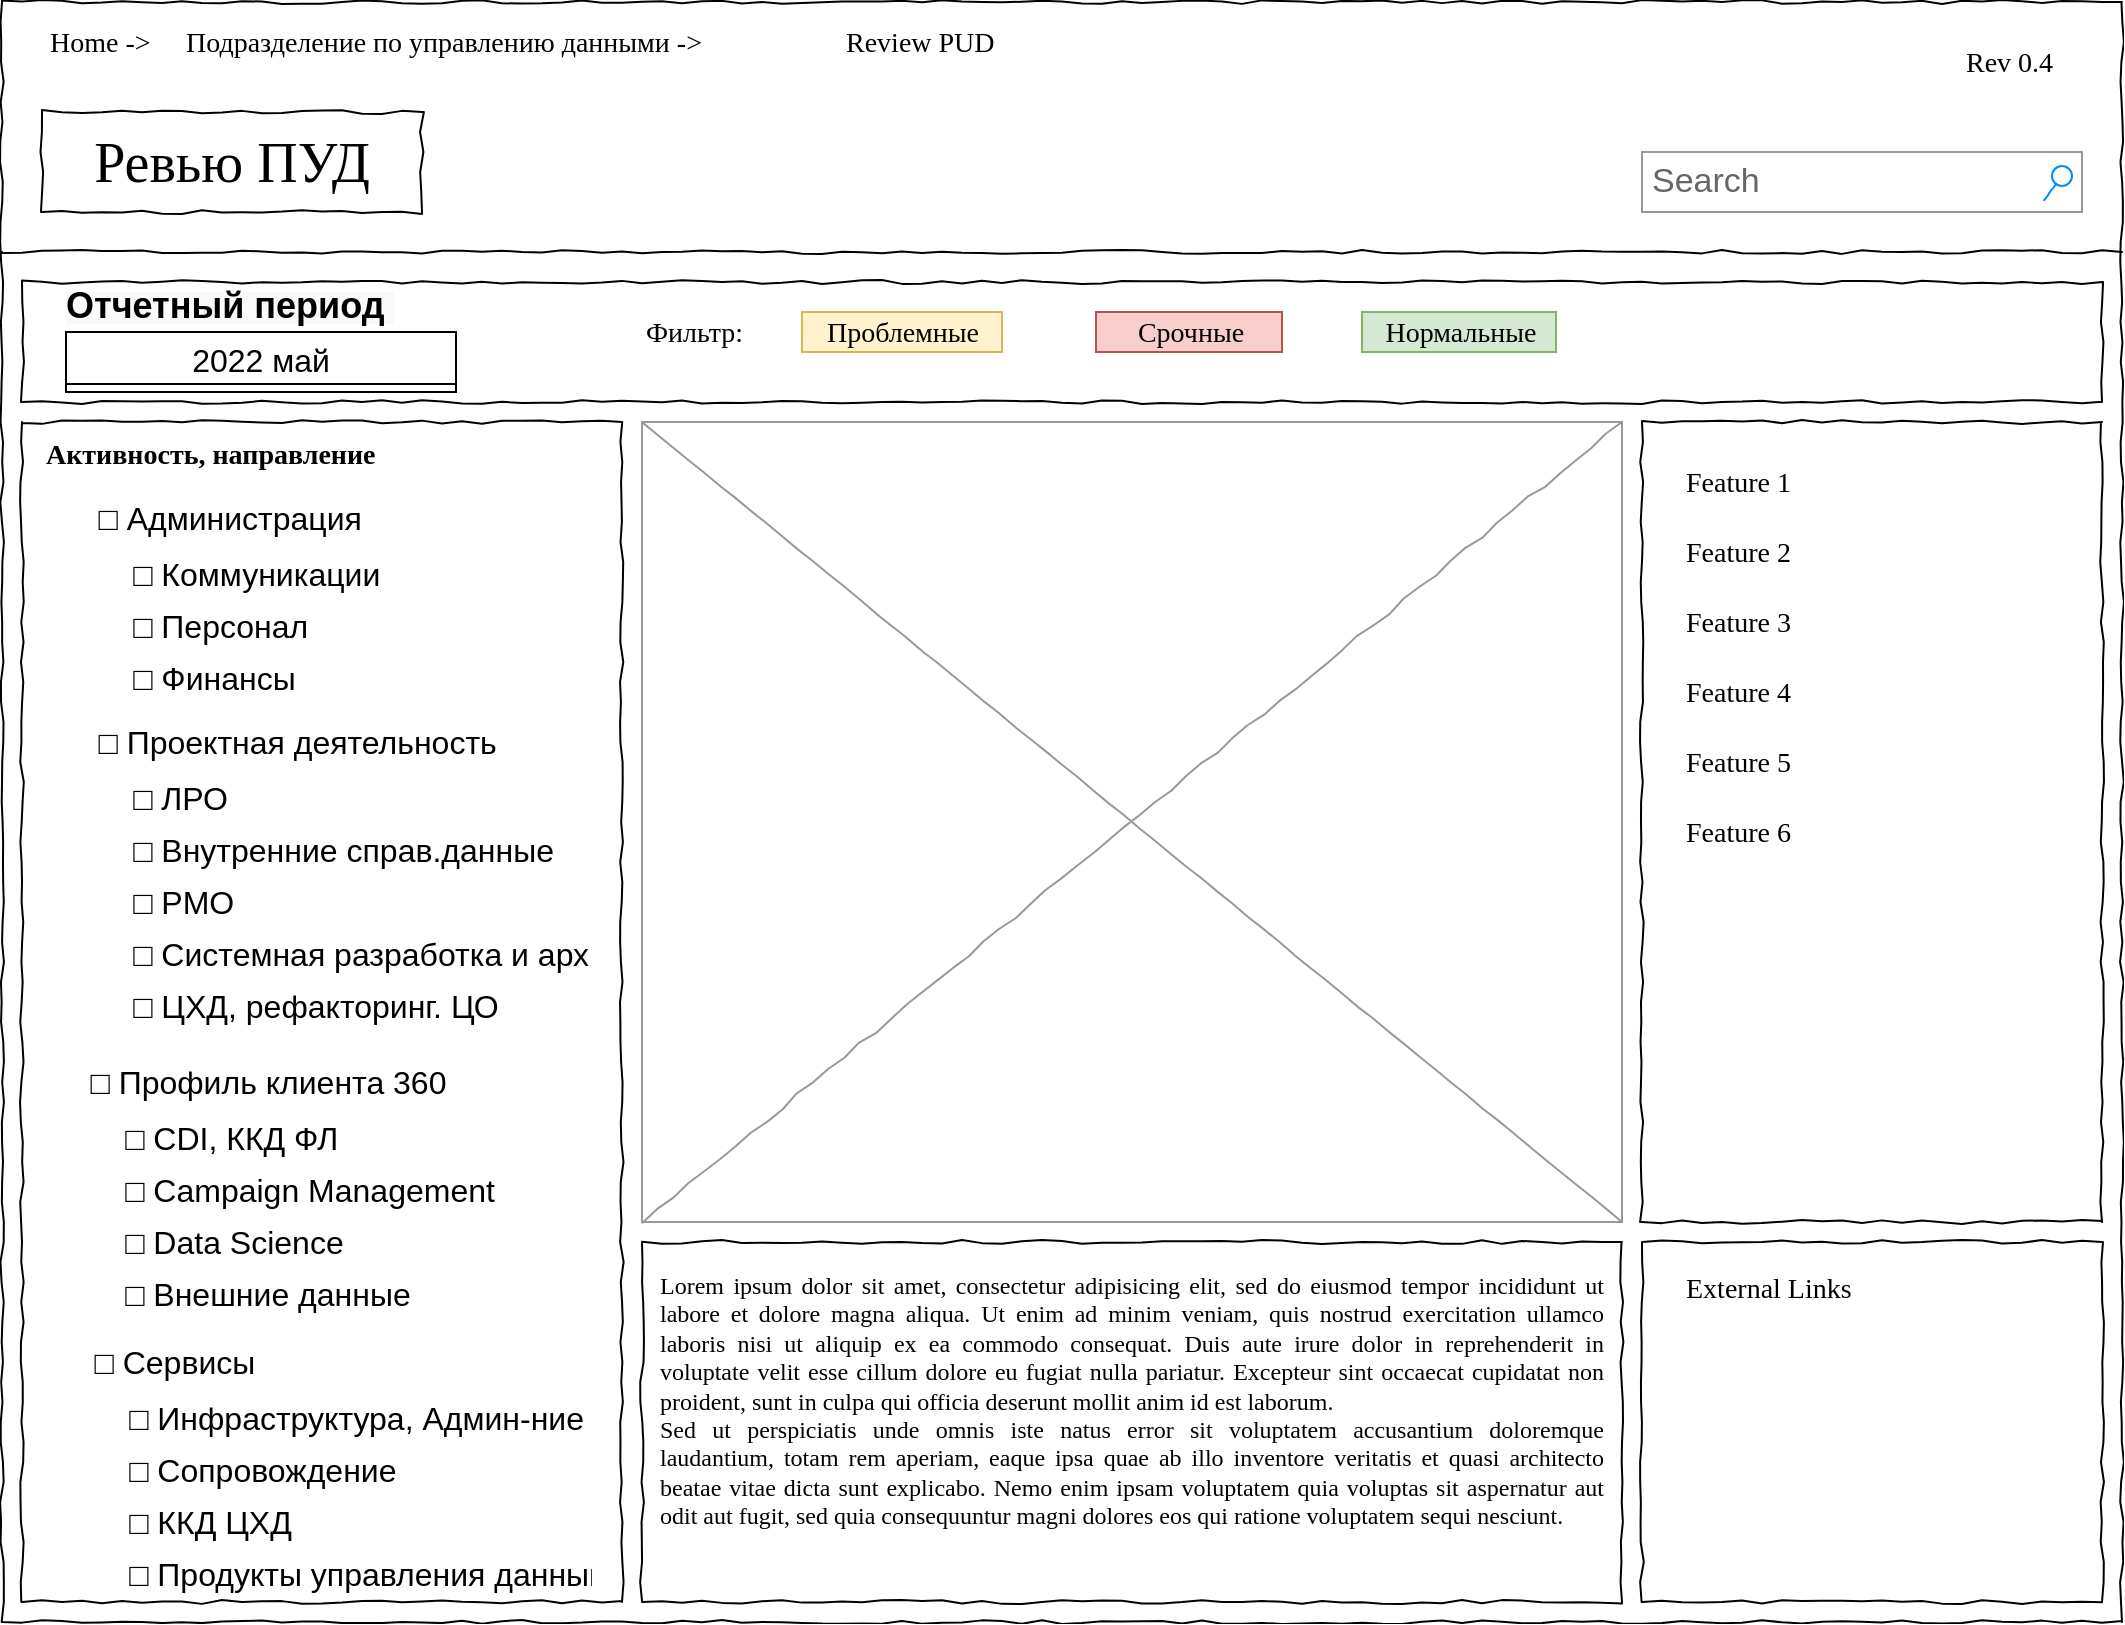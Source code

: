 <mxfile version="20.0.3" type="github">
  <diagram name="Page-1" id="03018318-947c-dd8e-b7a3-06fadd420f32">
    <mxGraphModel dx="1210" dy="606" grid="1" gridSize="10" guides="1" tooltips="1" connect="1" arrows="1" fold="1" page="1" pageScale="1" pageWidth="1100" pageHeight="850" background="#ffffff" math="0" shadow="0">
      <root>
        <mxCell id="0" />
        <mxCell id="1" parent="0" />
        <mxCell id="677b7b8949515195-1" value="" style="whiteSpace=wrap;html=1;rounded=0;shadow=0;labelBackgroundColor=none;strokeColor=#000000;strokeWidth=1;fillColor=none;fontFamily=Verdana;fontSize=12;fontColor=#000000;align=center;comic=1;" parent="1" vertex="1">
          <mxGeometry x="20" y="20" width="1060" height="810" as="geometry" />
        </mxCell>
        <mxCell id="677b7b8949515195-2" value="Ревью ПУД" style="whiteSpace=wrap;html=1;rounded=0;shadow=0;labelBackgroundColor=none;strokeWidth=1;fontFamily=Verdana;fontSize=28;align=center;comic=1;" parent="1" vertex="1">
          <mxGeometry x="40" y="75" width="190" height="50" as="geometry" />
        </mxCell>
        <mxCell id="677b7b8949515195-3" value="Search" style="strokeWidth=1;shadow=0;dashed=0;align=center;html=1;shape=mxgraph.mockup.forms.searchBox;strokeColor=#999999;mainText=;strokeColor2=#008cff;fontColor=#666666;fontSize=17;align=left;spacingLeft=3;rounded=0;labelBackgroundColor=none;comic=1;" parent="1" vertex="1">
          <mxGeometry x="840" y="95" width="220" height="30" as="geometry" />
        </mxCell>
        <mxCell id="677b7b8949515195-4" value="Home -&amp;gt;" style="text;html=1;points=[];align=left;verticalAlign=top;spacingTop=-4;fontSize=14;fontFamily=Verdana" parent="1" vertex="1">
          <mxGeometry x="42" y="30" width="60" height="20" as="geometry" />
        </mxCell>
        <mxCell id="677b7b8949515195-5" value="Подразделение по управлению данными -&amp;gt;" style="text;html=1;points=[];align=left;verticalAlign=top;spacingTop=-4;fontSize=14;fontFamily=Verdana" parent="1" vertex="1">
          <mxGeometry x="110" y="30" width="330" height="20" as="geometry" />
        </mxCell>
        <mxCell id="677b7b8949515195-6" value="Review PUD" style="text;html=1;points=[];align=left;verticalAlign=top;spacingTop=-4;fontSize=14;fontFamily=Verdana" parent="1" vertex="1">
          <mxGeometry x="440" y="30" width="60" height="20" as="geometry" />
        </mxCell>
        <mxCell id="677b7b8949515195-7" value="Rev 0.4" style="text;html=1;points=[];align=left;verticalAlign=top;spacingTop=-4;fontSize=14;fontFamily=Verdana" parent="1" vertex="1">
          <mxGeometry x="1000" y="40" width="60" height="20" as="geometry" />
        </mxCell>
        <mxCell id="677b7b8949515195-8" value="" style="whiteSpace=wrap;html=1;rounded=0;shadow=0;labelBackgroundColor=none;strokeWidth=1;fillColor=none;fontFamily=Verdana;fontSize=12;align=center;comic=1;" parent="1" vertex="1">
          <mxGeometry x="30" y="230" width="300" height="590" as="geometry" />
        </mxCell>
        <mxCell id="677b7b8949515195-9" value="" style="line;strokeWidth=1;html=1;rounded=0;shadow=0;labelBackgroundColor=none;fillColor=none;fontFamily=Verdana;fontSize=14;fontColor=#000000;align=center;comic=1;" parent="1" vertex="1">
          <mxGeometry x="20" y="140" width="1060" height="10" as="geometry" />
        </mxCell>
        <mxCell id="677b7b8949515195-10" value="" style="whiteSpace=wrap;html=1;rounded=0;shadow=0;labelBackgroundColor=none;strokeWidth=1;fillColor=none;fontFamily=Verdana;fontSize=12;align=center;comic=1;" parent="1" vertex="1">
          <mxGeometry x="30" y="160" width="1040" height="60" as="geometry" />
        </mxCell>
        <mxCell id="677b7b8949515195-11" value="Проблемные" style="text;html=1;points=[];align=center;verticalAlign=top;spacingTop=-4;fontSize=14;fontFamily=Verdana;fillColor=#fff2cc;strokeColor=#d6b656;" parent="1" vertex="1">
          <mxGeometry x="420" y="175" width="100" height="20" as="geometry" />
        </mxCell>
        <mxCell id="677b7b8949515195-12" value="Срочные" style="text;html=1;points=[];align=center;verticalAlign=top;spacingTop=-4;fontSize=14;fontFamily=Verdana;fillColor=#f8cecc;strokeColor=#b85450;" parent="1" vertex="1">
          <mxGeometry x="567" y="175" width="93" height="20" as="geometry" />
        </mxCell>
        <mxCell id="677b7b8949515195-13" value="Нормальные" style="text;html=1;points=[];align=center;verticalAlign=top;spacingTop=-4;fontSize=14;fontFamily=Verdana;fillColor=#d5e8d4;strokeColor=#82b366;" parent="1" vertex="1">
          <mxGeometry x="700" y="175" width="97" height="20" as="geometry" />
        </mxCell>
        <mxCell id="677b7b8949515195-15" value="&lt;div style=&quot;text-align: justify&quot;&gt;&lt;span&gt;Lorem ipsum dolor sit amet, consectetur adipisicing elit, sed do eiusmod tempor incididunt ut labore et dolore magna aliqua. Ut enim ad minim veniam, quis nostrud exercitation ullamco laboris nisi ut aliquip ex ea commodo consequat. Duis aute irure dolor in reprehenderit in voluptate velit esse cillum dolore eu fugiat nulla pariatur. Excepteur sint occaecat cupidatat non proident, sunt in culpa qui officia deserunt mollit anim id est laborum.&lt;/span&gt;&lt;/div&gt;&lt;div style=&quot;text-align: justify&quot;&gt;&lt;span&gt;Sed ut perspiciatis unde omnis iste natus error sit voluptatem accusantium doloremque laudantium, totam rem aperiam, eaque ipsa quae ab illo inventore veritatis et quasi architecto beatae vitae dicta sunt explicabo. Nemo enim ipsam voluptatem quia voluptas sit aspernatur aut odit aut fugit, sed quia consequuntur magni dolores eos qui ratione voluptatem sequi nesciunt.&amp;nbsp;&lt;/span&gt;&lt;/div&gt;" style="whiteSpace=wrap;html=1;rounded=0;shadow=0;labelBackgroundColor=none;strokeWidth=1;fillColor=none;fontFamily=Verdana;fontSize=12;align=center;verticalAlign=top;spacing=10;comic=1;" parent="1" vertex="1">
          <mxGeometry x="340" y="640" width="490" height="180" as="geometry" />
        </mxCell>
        <mxCell id="677b7b8949515195-16" value="" style="verticalLabelPosition=bottom;shadow=0;dashed=0;align=center;html=1;verticalAlign=top;strokeWidth=1;shape=mxgraph.mockup.graphics.simpleIcon;strokeColor=#999999;rounded=0;labelBackgroundColor=none;fontFamily=Verdana;fontSize=14;fontColor=#000000;comic=1;" parent="1" vertex="1">
          <mxGeometry x="340" y="230" width="490" height="400" as="geometry" />
        </mxCell>
        <mxCell id="677b7b8949515195-25" value="" style="whiteSpace=wrap;html=1;rounded=0;shadow=0;labelBackgroundColor=none;strokeWidth=1;fillColor=none;fontFamily=Verdana;fontSize=12;align=center;comic=1;" parent="1" vertex="1">
          <mxGeometry x="840" y="230" width="230" height="400" as="geometry" />
        </mxCell>
        <mxCell id="677b7b8949515195-26" value="" style="whiteSpace=wrap;html=1;rounded=0;shadow=0;labelBackgroundColor=none;strokeWidth=1;fillColor=none;fontFamily=Verdana;fontSize=12;align=center;comic=1;" parent="1" vertex="1">
          <mxGeometry x="840" y="640" width="230" height="180" as="geometry" />
        </mxCell>
        <mxCell id="677b7b8949515195-42" value="External Links" style="text;html=1;points=[];align=left;verticalAlign=top;spacingTop=-4;fontSize=14;fontFamily=Verdana" parent="1" vertex="1">
          <mxGeometry x="860" y="653" width="170" height="20" as="geometry" />
        </mxCell>
        <mxCell id="677b7b8949515195-44" value="Feature 1" style="text;html=1;points=[];align=left;verticalAlign=top;spacingTop=-4;fontSize=14;fontFamily=Verdana" parent="1" vertex="1">
          <mxGeometry x="860" y="250" width="170" height="20" as="geometry" />
        </mxCell>
        <mxCell id="677b7b8949515195-45" value="Feature 2" style="text;html=1;points=[];align=left;verticalAlign=top;spacingTop=-4;fontSize=14;fontFamily=Verdana" parent="1" vertex="1">
          <mxGeometry x="860" y="285" width="170" height="20" as="geometry" />
        </mxCell>
        <mxCell id="677b7b8949515195-46" value="Feature 3" style="text;html=1;points=[];align=left;verticalAlign=top;spacingTop=-4;fontSize=14;fontFamily=Verdana" parent="1" vertex="1">
          <mxGeometry x="860" y="320" width="170" height="20" as="geometry" />
        </mxCell>
        <mxCell id="677b7b8949515195-47" value="Feature 4" style="text;html=1;points=[];align=left;verticalAlign=top;spacingTop=-4;fontSize=14;fontFamily=Verdana" parent="1" vertex="1">
          <mxGeometry x="860" y="355" width="170" height="20" as="geometry" />
        </mxCell>
        <mxCell id="677b7b8949515195-48" value="Feature 5" style="text;html=1;points=[];align=left;verticalAlign=top;spacingTop=-4;fontSize=14;fontFamily=Verdana" parent="1" vertex="1">
          <mxGeometry x="860" y="390" width="170" height="20" as="geometry" />
        </mxCell>
        <mxCell id="677b7b8949515195-49" value="Feature 6" style="text;html=1;points=[];align=left;verticalAlign=top;spacingTop=-4;fontSize=14;fontFamily=Verdana" parent="1" vertex="1">
          <mxGeometry x="860" y="425" width="170" height="20" as="geometry" />
        </mxCell>
        <mxCell id="tRZ5_x5PRCbd7C8pjdNr-24" value="&lt;b&gt;Активность, направление&lt;/b&gt;" style="text;html=1;points=[];align=left;verticalAlign=top;spacingTop=-4;fontSize=14;fontFamily=Verdana" vertex="1" parent="1">
          <mxGeometry x="40" y="236" width="210" height="20" as="geometry" />
        </mxCell>
        <mxCell id="tRZ5_x5PRCbd7C8pjdNr-42" value="Фильтр:" style="text;html=1;points=[];align=left;verticalAlign=top;spacingTop=-4;fontSize=14;fontFamily=Verdana" vertex="1" parent="1">
          <mxGeometry x="340" y="175" width="90" height="20" as="geometry" />
        </mxCell>
        <mxCell id="tRZ5_x5PRCbd7C8pjdNr-49" value="2022 май" style="swimlane;fontStyle=0;childLayout=stackLayout;horizontal=1;startSize=26;fillColor=default;horizontalStack=0;resizeParent=1;resizeParentMax=0;resizeLast=0;collapsible=1;marginBottom=0;fontSize=16;fontColor=#000000;glass=0;shadow=0;sketch=0;rounded=0;gradientColor=none;swimlaneFillColor=default;strokeColor=default;" vertex="1" collapsed="1" parent="1">
          <mxGeometry x="52" y="185" width="195" height="30" as="geometry">
            <mxRectangle x="52" y="185" width="218" height="104" as="alternateBounds" />
          </mxGeometry>
        </mxCell>
        <mxCell id="tRZ5_x5PRCbd7C8pjdNr-50" value="2022 июнь" style="text;strokeColor=none;fillColor=none;align=left;verticalAlign=top;spacingLeft=4;spacingRight=4;overflow=hidden;rotatable=0;points=[[0,0.5],[1,0.5]];portConstraint=eastwest;fontSize=16;fontColor=#000000;" vertex="1" parent="tRZ5_x5PRCbd7C8pjdNr-49">
          <mxGeometry y="26" width="218" height="26" as="geometry" />
        </mxCell>
        <mxCell id="tRZ5_x5PRCbd7C8pjdNr-51" value="2022 май" style="text;strokeColor=none;fillColor=none;align=left;verticalAlign=top;spacingLeft=4;spacingRight=4;overflow=hidden;rotatable=0;points=[[0,0.5],[1,0.5]];portConstraint=eastwest;fontSize=16;fontColor=#000000;" vertex="1" parent="tRZ5_x5PRCbd7C8pjdNr-49">
          <mxGeometry y="52" width="218" height="26" as="geometry" />
        </mxCell>
        <mxCell id="tRZ5_x5PRCbd7C8pjdNr-52" value="2022 апрель" style="text;strokeColor=none;fillColor=none;align=left;verticalAlign=top;spacingLeft=4;spacingRight=4;overflow=hidden;rotatable=0;points=[[0,0.5],[1,0.5]];portConstraint=eastwest;fontSize=16;fontColor=#000000;" vertex="1" parent="tRZ5_x5PRCbd7C8pjdNr-49">
          <mxGeometry y="78" width="218" height="26" as="geometry" />
        </mxCell>
        <mxCell id="tRZ5_x5PRCbd7C8pjdNr-53" value="&lt;b style=&quot;color: rgb(0, 140, 255); font-family: Helvetica; font-style: normal; font-variant-ligatures: normal; font-variant-caps: normal; letter-spacing: normal; orphans: 2; text-align: center; text-indent: 0px; text-transform: none; widows: 2; word-spacing: 0px; -webkit-text-stroke-width: 0px; background-color: rgb(248, 249, 250); text-decoration-thickness: initial; text-decoration-style: initial; text-decoration-color: initial;&quot;&gt;&lt;font style=&quot;font-size: 18px;&quot; color=&quot;#000000&quot;&gt;Отчетный период&amp;nbsp;&lt;/font&gt;&lt;/b&gt;" style="text;html=1;points=[];align=left;verticalAlign=top;spacingTop=-4;fontSize=14;fontFamily=Verdana" vertex="1" parent="1">
          <mxGeometry x="50" y="159" width="170" height="30" as="geometry" />
        </mxCell>
        <mxCell id="tRZ5_x5PRCbd7C8pjdNr-64" value="     □ Администрация" style="swimlane;fontStyle=0;childLayout=stackLayout;horizontal=1;startSize=26;fillColor=none;horizontalStack=0;resizeParent=1;resizeParentMax=0;resizeLast=0;collapsible=1;marginBottom=0;fontSize=16;fontColor=#000000;glass=0;shadow=0;sketch=0;rounded=0;gradientColor=none;swimlaneFillColor=none;strokeColor=none;align=left;" vertex="1" parent="1">
          <mxGeometry x="44" y="264" width="218" height="104" as="geometry">
            <mxRectangle x="44" y="285" width="195" height="30" as="alternateBounds" />
          </mxGeometry>
        </mxCell>
        <mxCell id="tRZ5_x5PRCbd7C8pjdNr-65" value="        □ Коммуникации" style="text;strokeColor=none;fillColor=none;align=left;verticalAlign=top;spacingLeft=4;spacingRight=4;overflow=hidden;rotatable=0;points=[[0,0.5],[1,0.5]];portConstraint=eastwest;fontSize=16;fontColor=#000000;" vertex="1" parent="tRZ5_x5PRCbd7C8pjdNr-64">
          <mxGeometry y="26" width="218" height="26" as="geometry" />
        </mxCell>
        <mxCell id="tRZ5_x5PRCbd7C8pjdNr-66" value="        □ Персонал" style="text;strokeColor=none;fillColor=none;align=left;verticalAlign=top;spacingLeft=4;spacingRight=4;overflow=hidden;rotatable=0;points=[[0,0.5],[1,0.5]];portConstraint=eastwest;fontSize=16;fontColor=#000000;" vertex="1" parent="tRZ5_x5PRCbd7C8pjdNr-64">
          <mxGeometry y="52" width="218" height="26" as="geometry" />
        </mxCell>
        <mxCell id="tRZ5_x5PRCbd7C8pjdNr-67" value="        □ Финансы" style="text;strokeColor=none;fillColor=none;align=left;verticalAlign=top;spacingLeft=4;spacingRight=4;overflow=hidden;rotatable=0;points=[[0,0.5],[1,0.5]];portConstraint=eastwest;fontSize=16;fontColor=#000000;" vertex="1" parent="tRZ5_x5PRCbd7C8pjdNr-64">
          <mxGeometry y="78" width="218" height="26" as="geometry" />
        </mxCell>
        <mxCell id="tRZ5_x5PRCbd7C8pjdNr-72" value="     □ Проектная деятельность" style="swimlane;fontStyle=0;childLayout=stackLayout;horizontal=1;startSize=26;fillColor=none;horizontalStack=0;resizeParent=1;resizeParentMax=0;resizeLast=0;collapsible=1;marginBottom=0;fontSize=16;fontColor=#000000;glass=0;shadow=0;sketch=0;rounded=0;gradientColor=none;swimlaneFillColor=none;strokeColor=none;align=left;" vertex="1" parent="1">
          <mxGeometry x="44" y="376" width="290" height="156" as="geometry">
            <mxRectangle x="44" y="390" width="195" height="30" as="alternateBounds" />
          </mxGeometry>
        </mxCell>
        <mxCell id="tRZ5_x5PRCbd7C8pjdNr-73" value="        □ ЛРО" style="text;strokeColor=none;fillColor=none;align=left;verticalAlign=top;spacingLeft=4;spacingRight=4;overflow=hidden;rotatable=0;points=[[0,0.5],[1,0.5]];portConstraint=eastwest;fontSize=16;fontColor=#000000;" vertex="1" parent="tRZ5_x5PRCbd7C8pjdNr-72">
          <mxGeometry y="26" width="290" height="26" as="geometry" />
        </mxCell>
        <mxCell id="tRZ5_x5PRCbd7C8pjdNr-74" value="        □ Внутренние справ.данные" style="text;strokeColor=none;fillColor=none;align=left;verticalAlign=top;spacingLeft=4;spacingRight=4;overflow=hidden;rotatable=0;points=[[0,0.5],[1,0.5]];portConstraint=eastwest;fontSize=16;fontColor=#000000;" vertex="1" parent="tRZ5_x5PRCbd7C8pjdNr-72">
          <mxGeometry y="52" width="290" height="26" as="geometry" />
        </mxCell>
        <mxCell id="tRZ5_x5PRCbd7C8pjdNr-75" value="        □ PMO" style="text;strokeColor=none;fillColor=none;align=left;verticalAlign=top;spacingLeft=4;spacingRight=4;overflow=hidden;rotatable=0;points=[[0,0.5],[1,0.5]];portConstraint=eastwest;fontSize=16;fontColor=#000000;" vertex="1" parent="tRZ5_x5PRCbd7C8pjdNr-72">
          <mxGeometry y="78" width="290" height="26" as="geometry" />
        </mxCell>
        <mxCell id="tRZ5_x5PRCbd7C8pjdNr-79" value="        □ Системная разработка и арх" style="text;strokeColor=none;fillColor=none;align=left;verticalAlign=top;spacingLeft=4;spacingRight=4;overflow=hidden;rotatable=0;points=[[0,0.5],[1,0.5]];portConstraint=eastwest;fontSize=16;fontColor=#000000;" vertex="1" parent="tRZ5_x5PRCbd7C8pjdNr-72">
          <mxGeometry y="104" width="290" height="26" as="geometry" />
        </mxCell>
        <mxCell id="tRZ5_x5PRCbd7C8pjdNr-80" value="        □ ЦХД, рефакторинг. ЦО" style="text;strokeColor=none;fillColor=none;align=left;verticalAlign=top;spacingLeft=4;spacingRight=4;overflow=hidden;rotatable=0;points=[[0,0.5],[1,0.5]];portConstraint=eastwest;fontSize=16;fontColor=#000000;" vertex="1" parent="tRZ5_x5PRCbd7C8pjdNr-72">
          <mxGeometry y="130" width="290" height="26" as="geometry" />
        </mxCell>
        <mxCell id="tRZ5_x5PRCbd7C8pjdNr-81" value="     □ Профиль клиента 360" style="swimlane;fontStyle=0;childLayout=stackLayout;horizontal=1;startSize=26;fillColor=none;horizontalStack=0;resizeParent=1;resizeParentMax=0;resizeLast=0;collapsible=1;marginBottom=0;fontSize=16;fontColor=#000000;glass=0;shadow=0;sketch=0;rounded=0;gradientColor=none;swimlaneFillColor=none;strokeColor=none;align=left;" vertex="1" parent="1">
          <mxGeometry x="40" y="546" width="290" height="130" as="geometry">
            <mxRectangle x="40" y="560" width="195" height="30" as="alternateBounds" />
          </mxGeometry>
        </mxCell>
        <mxCell id="tRZ5_x5PRCbd7C8pjdNr-82" value="        □ CDI, ККД ФЛ" style="text;strokeColor=none;fillColor=none;align=left;verticalAlign=top;spacingLeft=4;spacingRight=4;overflow=hidden;rotatable=0;points=[[0,0.5],[1,0.5]];portConstraint=eastwest;fontSize=16;fontColor=#000000;" vertex="1" parent="tRZ5_x5PRCbd7C8pjdNr-81">
          <mxGeometry y="26" width="290" height="26" as="geometry" />
        </mxCell>
        <mxCell id="tRZ5_x5PRCbd7C8pjdNr-83" value="        □ Campaign Management" style="text;strokeColor=none;fillColor=none;align=left;verticalAlign=top;spacingLeft=4;spacingRight=4;overflow=hidden;rotatable=0;points=[[0,0.5],[1,0.5]];portConstraint=eastwest;fontSize=16;fontColor=#000000;" vertex="1" parent="tRZ5_x5PRCbd7C8pjdNr-81">
          <mxGeometry y="52" width="290" height="26" as="geometry" />
        </mxCell>
        <mxCell id="tRZ5_x5PRCbd7C8pjdNr-84" value="        □ Data Science" style="text;strokeColor=none;fillColor=none;align=left;verticalAlign=top;spacingLeft=4;spacingRight=4;overflow=hidden;rotatable=0;points=[[0,0.5],[1,0.5]];portConstraint=eastwest;fontSize=16;fontColor=#000000;" vertex="1" parent="tRZ5_x5PRCbd7C8pjdNr-81">
          <mxGeometry y="78" width="290" height="26" as="geometry" />
        </mxCell>
        <mxCell id="tRZ5_x5PRCbd7C8pjdNr-85" value="        □ Внешние данные " style="text;strokeColor=none;fillColor=none;align=left;verticalAlign=top;spacingLeft=4;spacingRight=4;overflow=hidden;rotatable=0;points=[[0,0.5],[1,0.5]];portConstraint=eastwest;fontSize=16;fontColor=#000000;" vertex="1" parent="tRZ5_x5PRCbd7C8pjdNr-81">
          <mxGeometry y="104" width="290" height="26" as="geometry" />
        </mxCell>
        <mxCell id="tRZ5_x5PRCbd7C8pjdNr-86" value="     □ Сервисы" style="swimlane;fontStyle=0;childLayout=stackLayout;horizontal=1;startSize=26;fillColor=none;horizontalStack=0;resizeParent=1;resizeParentMax=0;resizeLast=0;collapsible=1;marginBottom=0;fontSize=16;fontColor=#000000;glass=0;shadow=0;sketch=0;rounded=0;gradientColor=none;swimlaneFillColor=none;strokeColor=none;align=left;" vertex="1" parent="1">
          <mxGeometry x="42" y="686" width="278" height="130" as="geometry">
            <mxRectangle x="42" y="686" width="195" height="30" as="alternateBounds" />
          </mxGeometry>
        </mxCell>
        <mxCell id="tRZ5_x5PRCbd7C8pjdNr-87" value="        □ Инфраструктура, Админ-ние " style="text;strokeColor=none;fillColor=none;align=left;verticalAlign=top;spacingLeft=4;spacingRight=4;overflow=hidden;rotatable=0;points=[[0,0.5],[1,0.5]];portConstraint=eastwest;fontSize=16;fontColor=#000000;" vertex="1" parent="tRZ5_x5PRCbd7C8pjdNr-86">
          <mxGeometry y="26" width="278" height="26" as="geometry" />
        </mxCell>
        <mxCell id="tRZ5_x5PRCbd7C8pjdNr-88" value="        □ Сопровождение" style="text;strokeColor=none;fillColor=none;align=left;verticalAlign=top;spacingLeft=4;spacingRight=4;overflow=hidden;rotatable=0;points=[[0,0.5],[1,0.5]];portConstraint=eastwest;fontSize=16;fontColor=#000000;" vertex="1" parent="tRZ5_x5PRCbd7C8pjdNr-86">
          <mxGeometry y="52" width="278" height="26" as="geometry" />
        </mxCell>
        <mxCell id="tRZ5_x5PRCbd7C8pjdNr-89" value="        □ ККД ЦХД" style="text;strokeColor=none;fillColor=none;align=left;verticalAlign=top;spacingLeft=4;spacingRight=4;overflow=hidden;rotatable=0;points=[[0,0.5],[1,0.5]];portConstraint=eastwest;fontSize=16;fontColor=#000000;" vertex="1" parent="tRZ5_x5PRCbd7C8pjdNr-86">
          <mxGeometry y="78" width="278" height="26" as="geometry" />
        </mxCell>
        <mxCell id="tRZ5_x5PRCbd7C8pjdNr-90" value="        □ Продукты управления данными" style="text;strokeColor=none;fillColor=none;align=left;verticalAlign=top;spacingLeft=4;spacingRight=4;overflow=hidden;rotatable=0;points=[[0,0.5],[1,0.5]];portConstraint=eastwest;fontSize=16;fontColor=#000000;" vertex="1" parent="tRZ5_x5PRCbd7C8pjdNr-86">
          <mxGeometry y="104" width="278" height="26" as="geometry" />
        </mxCell>
      </root>
    </mxGraphModel>
  </diagram>
</mxfile>
